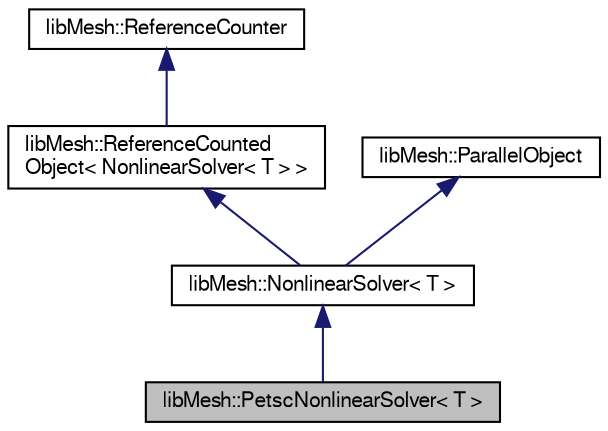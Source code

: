 digraph "libMesh::PetscNonlinearSolver&lt; T &gt;"
{
  edge [fontname="FreeSans",fontsize="10",labelfontname="FreeSans",labelfontsize="10"];
  node [fontname="FreeSans",fontsize="10",shape=record];
  Node1 [label="libMesh::PetscNonlinearSolver\< T \>",height=0.2,width=0.4,color="black", fillcolor="grey75", style="filled", fontcolor="black"];
  Node2 -> Node1 [dir="back",color="midnightblue",fontsize="10",style="solid",fontname="FreeSans"];
  Node2 [label="libMesh::NonlinearSolver\< T \>",height=0.2,width=0.4,color="black", fillcolor="white", style="filled",URL="$classlibMesh_1_1NonlinearSolver.html"];
  Node3 -> Node2 [dir="back",color="midnightblue",fontsize="10",style="solid",fontname="FreeSans"];
  Node3 [label="libMesh::ReferenceCounted\lObject\< NonlinearSolver\< T \> \>",height=0.2,width=0.4,color="black", fillcolor="white", style="filled",URL="$classlibMesh_1_1ReferenceCountedObject.html"];
  Node4 -> Node3 [dir="back",color="midnightblue",fontsize="10",style="solid",fontname="FreeSans"];
  Node4 [label="libMesh::ReferenceCounter",height=0.2,width=0.4,color="black", fillcolor="white", style="filled",URL="$classlibMesh_1_1ReferenceCounter.html"];
  Node5 -> Node2 [dir="back",color="midnightblue",fontsize="10",style="solid",fontname="FreeSans"];
  Node5 [label="libMesh::ParallelObject",height=0.2,width=0.4,color="black", fillcolor="white", style="filled",URL="$classlibMesh_1_1ParallelObject.html"];
}
